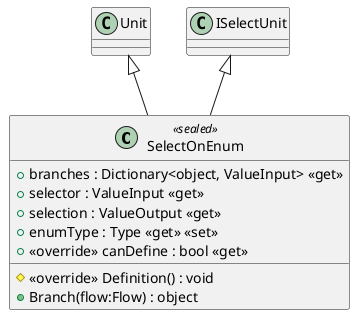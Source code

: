@startuml
class SelectOnEnum <<sealed>> {
    + branches : Dictionary<object, ValueInput> <<get>>
    + selector : ValueInput <<get>>
    + selection : ValueOutput <<get>>
    + enumType : Type <<get>> <<set>>
    + <<override>> canDefine : bool <<get>>
    # <<override>> Definition() : void
    + Branch(flow:Flow) : object
}
Unit <|-- SelectOnEnum
ISelectUnit <|-- SelectOnEnum
@enduml
